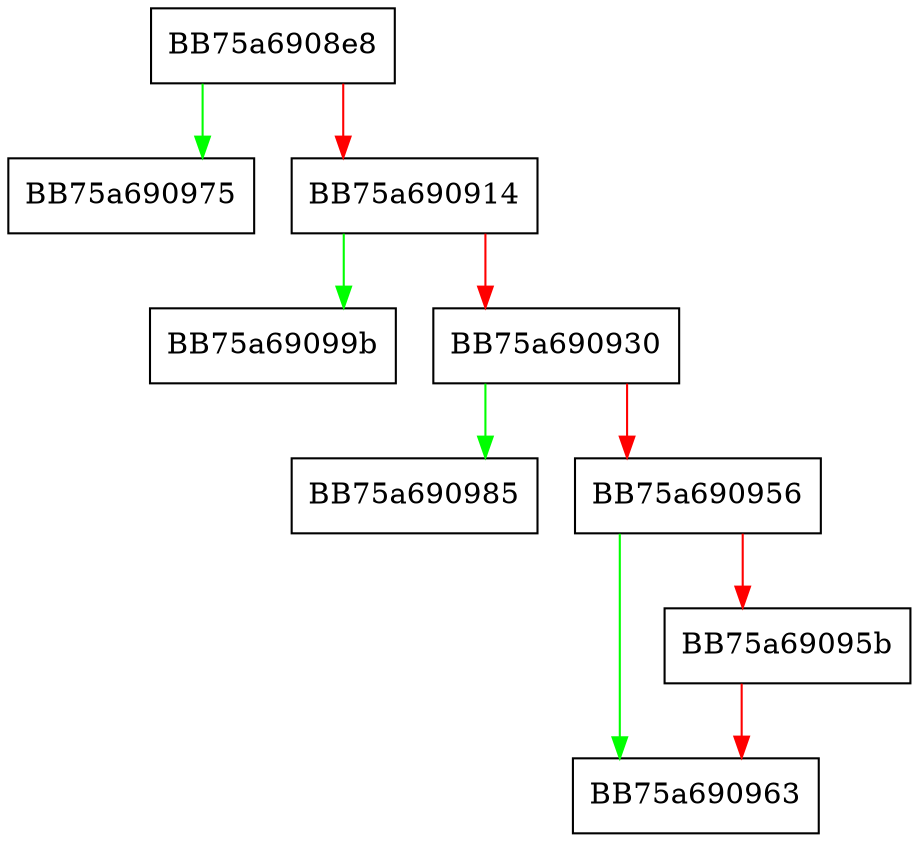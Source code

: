 digraph add_bm_file {
  node [shape="box"];
  graph [splines=ortho];
  BB75a6908e8 -> BB75a690975 [color="green"];
  BB75a6908e8 -> BB75a690914 [color="red"];
  BB75a690914 -> BB75a69099b [color="green"];
  BB75a690914 -> BB75a690930 [color="red"];
  BB75a690930 -> BB75a690985 [color="green"];
  BB75a690930 -> BB75a690956 [color="red"];
  BB75a690956 -> BB75a690963 [color="green"];
  BB75a690956 -> BB75a69095b [color="red"];
  BB75a69095b -> BB75a690963 [color="red"];
}